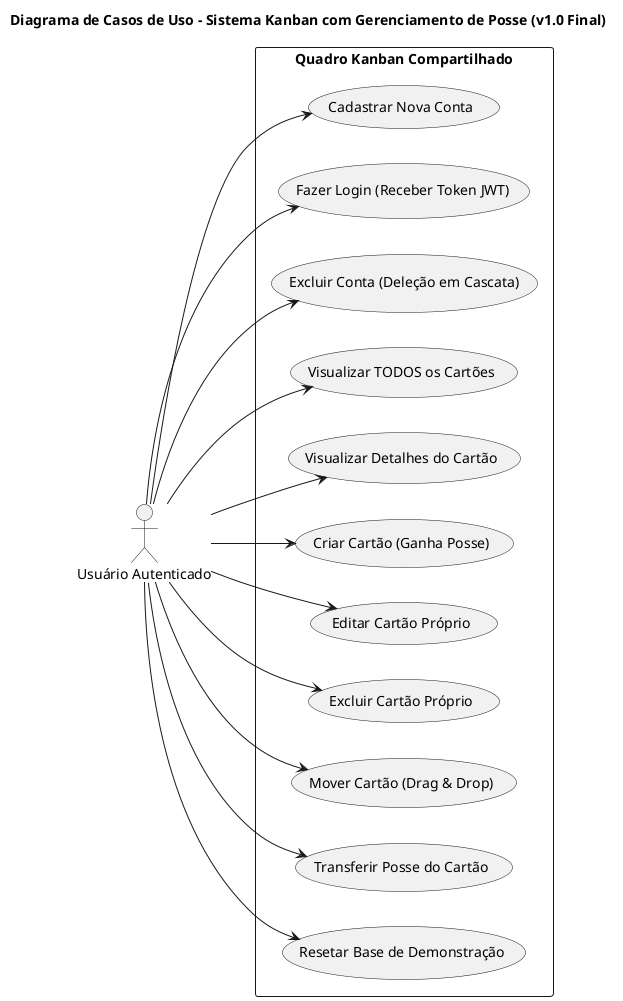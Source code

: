 @startuml CASO_DE_USO

' ------------------------------------------------------------------
' TÍTULO E ORIENTAÇÃO
' ------------------------------------------------------------------
title Diagrama de Casos de Uso - Sistema Kanban com Gerenciamento de Posse (v1.0 Final)

' Define a direção do diagrama
left to right direction

' ------------------------------------------------------------------
' ATOR
' ------------------------------------------------------------------
' O único ator é o usuário que está logado no sistema (autenticado)
actor "Usuário Autenticado" as AuthUser

' ------------------------------------------------------------------
' SISTEMA (LIMITE)
' ------------------------------------------------------------------
rectangle "Quadro Kanban Compartilhado" {

  ' Casos de Uso de Acesso
  usecase "Cadastrar Nova Conta" as UC_SIGNUP
  usecase "Fazer Login (Receber Token JWT)" as UC_LOGIN
  usecase "Excluir Conta (Deleção em Cascata)" as UC_DEL_USER

  ' Casos de Uso de Visualização e Colaboração
  usecase "Visualizar TODOS os Cartões" as UC_LIST_ALL
  usecase "Visualizar Detalhes do Cartão" as UC_VIEW_DETAIL

  ' Casos de Uso de Gerenciamento de Posse (Ações CRUD)
  usecase "Criar Cartão (Ganha Posse)" as UC_CREATE
  usecase "Editar Cartão Próprio" as UC_EDIT
  usecase "Excluir Cartão Próprio" as UC_DELETE
  usecase "Mover Cartão (Drag & Drop)" as UC_MOVE
  usecase "Transferir Posse do Cartão" as UC_TRANSFER
  usecase "Resetar Base de Demonstração" as UC_RESET
}

' ------------------------------------------------------------------
' RELACIONAMENTOS (O Usuário Autenticado faz todas as ações)
' ------------------------------------------------------------------
AuthUser --> UC_SIGNUP
AuthUser --> UC_LOGIN
AuthUser --> UC_DEL_USER
AuthUser --> UC_LIST_ALL
AuthUser --> UC_VIEW_DETAIL

' Ligações diretas para as ações de Gerenciamento de Posse
AuthUser --> UC_CREATE
AuthUser --> UC_EDIT
AuthUser --> UC_DELETE
AuthUser --> UC_MOVE
AuthUser --> UC_TRANSFER
AuthUser --> UC_RESET

@enduml